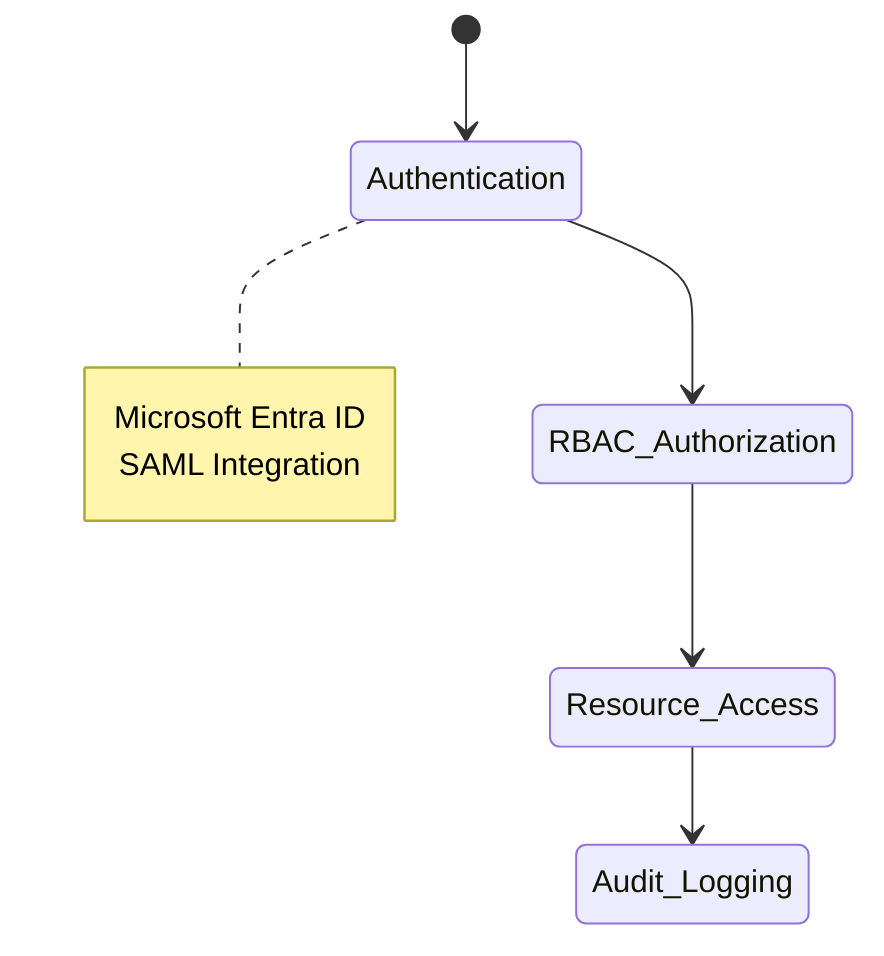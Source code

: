 stateDiagram-v2
    [*] --> Authentication
    Authentication --> RBAC_Authorization
    RBAC_Authorization --> Resource_Access
    Resource_Access --> Audit_Logging
    
    note right of Authentication
        Microsoft Entra ID
        SAML Integration
    end note